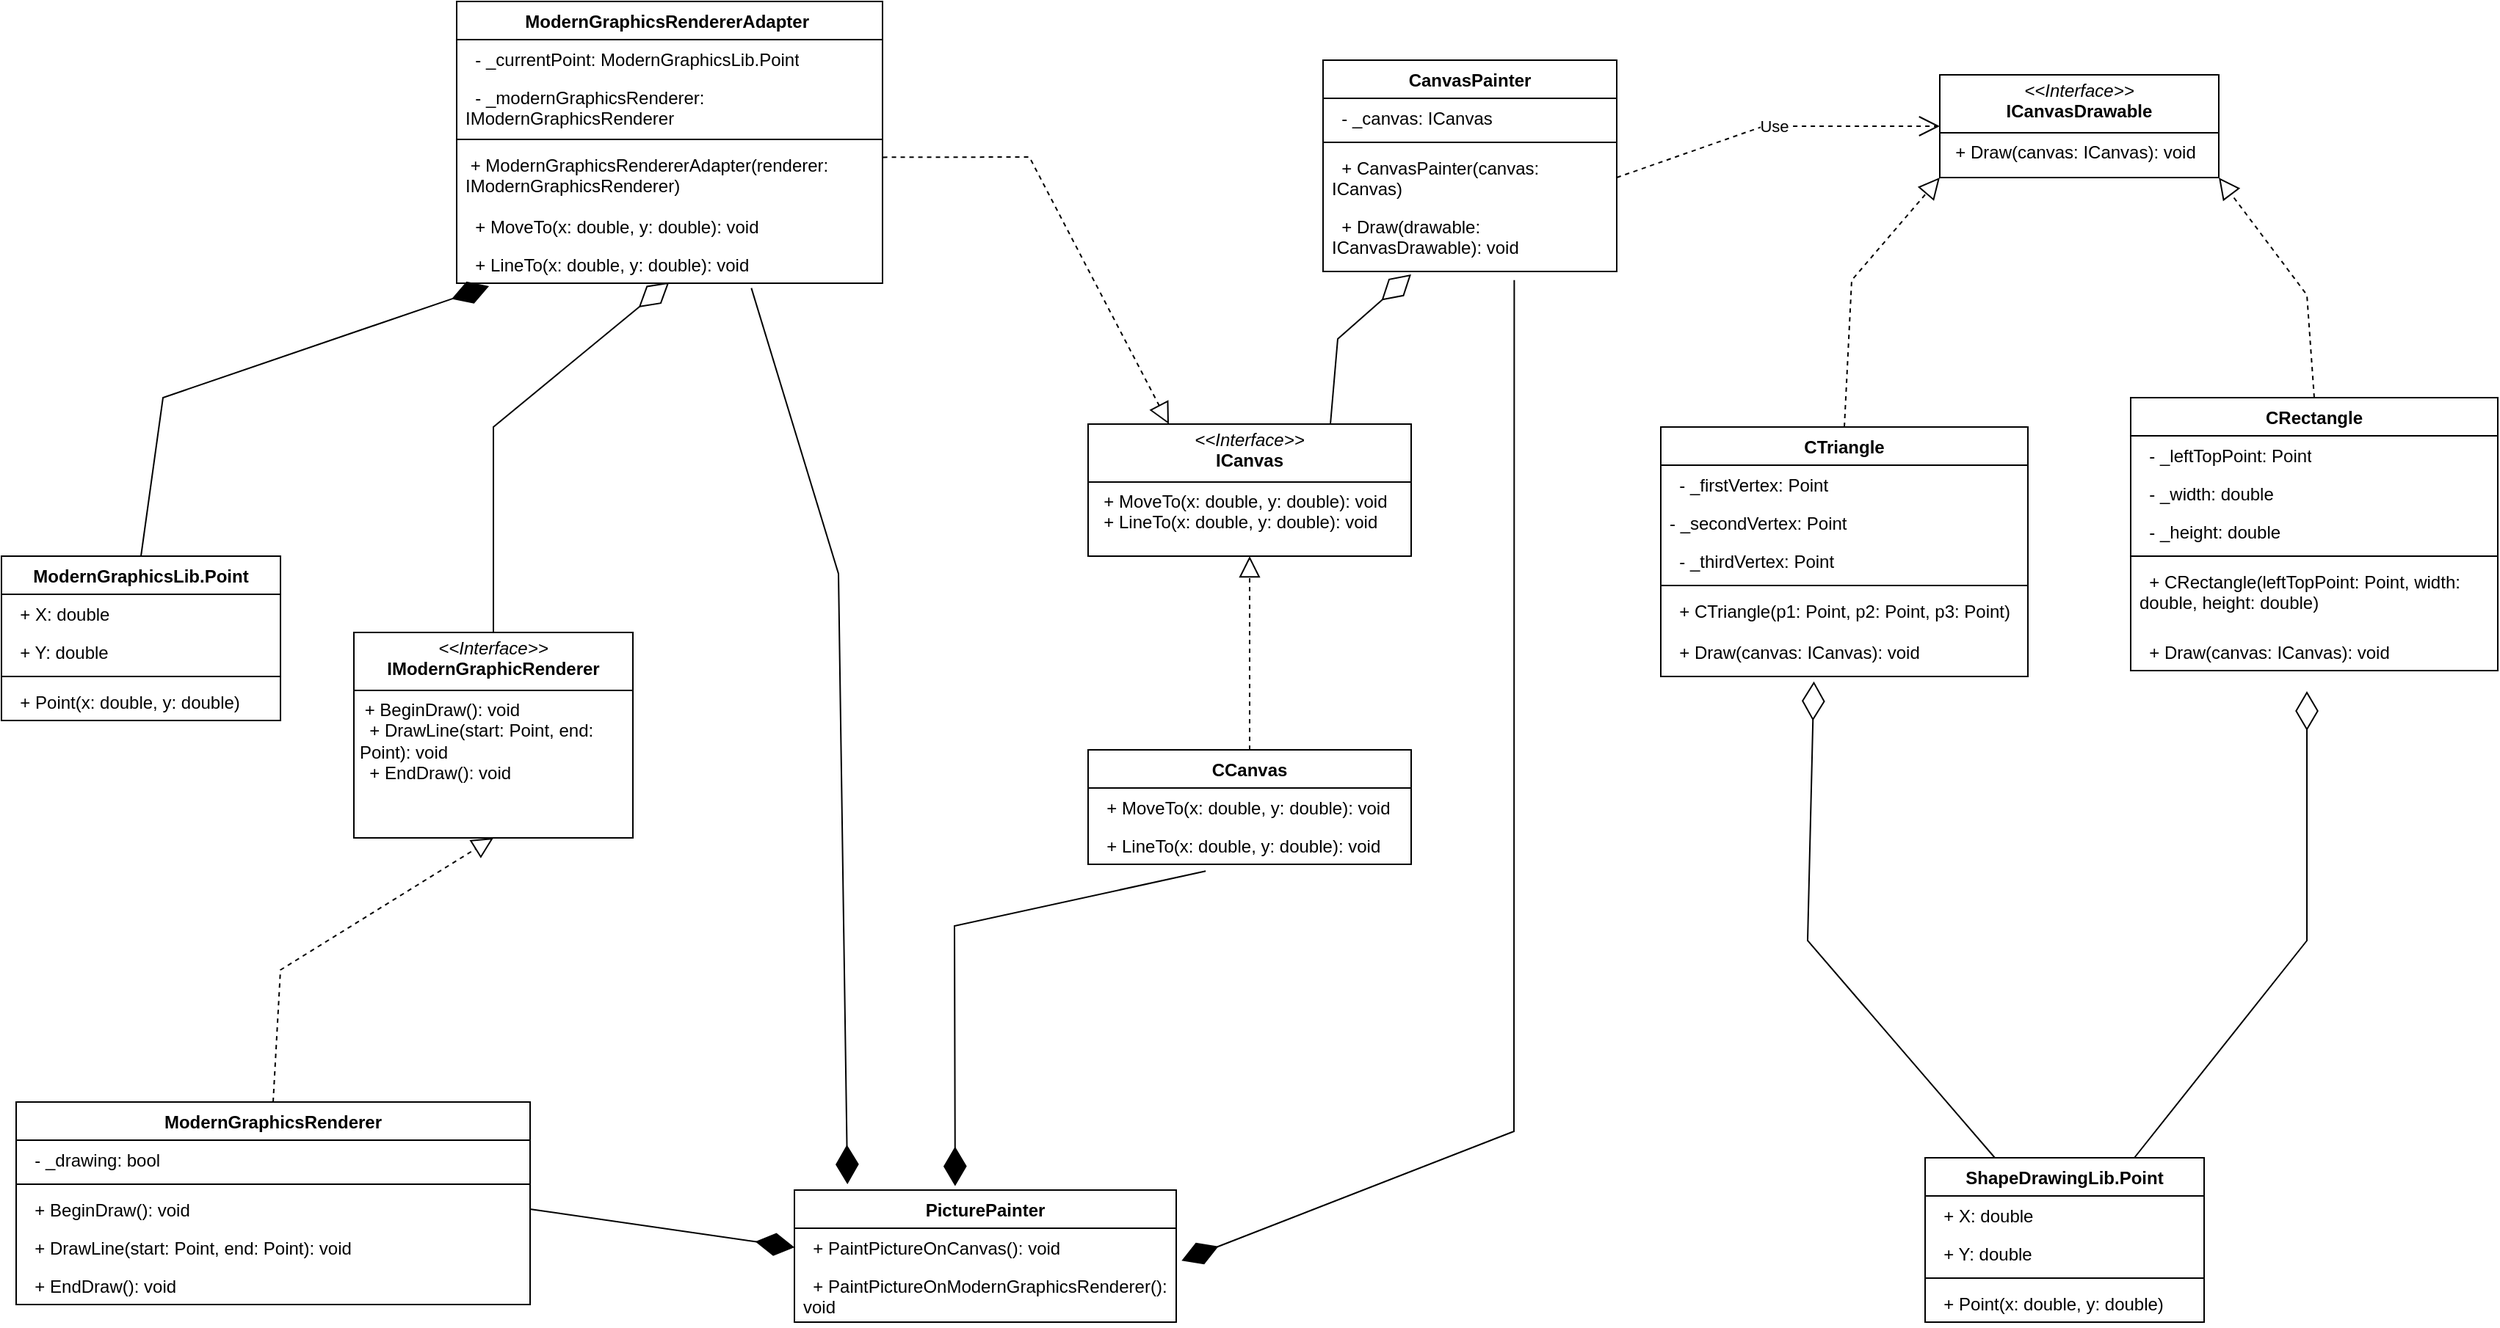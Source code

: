 <mxfile version="26.2.2">
  <diagram name="Страница — 1" id="PhY9HVjGLuqV9rY1AQZw">
    <mxGraphModel dx="3507" dy="3673" grid="1" gridSize="10" guides="1" tooltips="1" connect="1" arrows="1" fold="1" page="1" pageScale="1" pageWidth="827" pageHeight="1169" math="0" shadow="0">
      <root>
        <mxCell id="0" />
        <mxCell id="1" parent="0" />
        <mxCell id="uaMU-dn8yPj3X_pmfBiQ-1" value="&lt;span style=&quot;text-align: left;&quot;&gt;ModernGraphicsRendererAdapter&amp;nbsp;&lt;/span&gt;" style="swimlane;fontStyle=1;align=center;verticalAlign=top;childLayout=stackLayout;horizontal=1;startSize=26;horizontalStack=0;resizeParent=1;resizeParentMax=0;resizeLast=0;collapsible=1;marginBottom=0;whiteSpace=wrap;html=1;" vertex="1" parent="1">
          <mxGeometry x="60" y="-80" width="290" height="192" as="geometry" />
        </mxCell>
        <mxCell id="uaMU-dn8yPj3X_pmfBiQ-2" value="&amp;nbsp; - _currentPoint: ModernGraphicsLib.Point" style="text;strokeColor=none;fillColor=none;align=left;verticalAlign=top;spacingLeft=4;spacingRight=4;overflow=hidden;rotatable=0;points=[[0,0.5],[1,0.5]];portConstraint=eastwest;whiteSpace=wrap;html=1;" vertex="1" parent="uaMU-dn8yPj3X_pmfBiQ-1">
          <mxGeometry y="26" width="290" height="26" as="geometry" />
        </mxCell>
        <mxCell id="uaMU-dn8yPj3X_pmfBiQ-8" value="&amp;nbsp; - _modernGraphicsRenderer: IModernGraphicsRenderer" style="text;strokeColor=none;fillColor=none;align=left;verticalAlign=top;spacingLeft=4;spacingRight=4;overflow=hidden;rotatable=0;points=[[0,0.5],[1,0.5]];portConstraint=eastwest;whiteSpace=wrap;html=1;" vertex="1" parent="uaMU-dn8yPj3X_pmfBiQ-1">
          <mxGeometry y="52" width="290" height="38" as="geometry" />
        </mxCell>
        <mxCell id="uaMU-dn8yPj3X_pmfBiQ-3" value="" style="line;strokeWidth=1;fillColor=none;align=left;verticalAlign=middle;spacingTop=-1;spacingLeft=3;spacingRight=3;rotatable=0;labelPosition=right;points=[];portConstraint=eastwest;strokeColor=inherit;" vertex="1" parent="uaMU-dn8yPj3X_pmfBiQ-1">
          <mxGeometry y="90" width="290" height="8" as="geometry" />
        </mxCell>
        <mxCell id="uaMU-dn8yPj3X_pmfBiQ-4" value="&amp;nbsp;+ ModernGraphicsRendererAdapter(renderer: IModernGraphicsRenderer)" style="text;strokeColor=none;fillColor=none;align=left;verticalAlign=top;spacingLeft=4;spacingRight=4;overflow=hidden;rotatable=0;points=[[0,0.5],[1,0.5]];portConstraint=eastwest;whiteSpace=wrap;html=1;" vertex="1" parent="uaMU-dn8yPj3X_pmfBiQ-1">
          <mxGeometry y="98" width="290" height="42" as="geometry" />
        </mxCell>
        <mxCell id="uaMU-dn8yPj3X_pmfBiQ-6" value="&amp;nbsp; + MoveTo(x: double, y: double): void" style="text;strokeColor=none;fillColor=none;align=left;verticalAlign=top;spacingLeft=4;spacingRight=4;overflow=hidden;rotatable=0;points=[[0,0.5],[1,0.5]];portConstraint=eastwest;whiteSpace=wrap;html=1;" vertex="1" parent="uaMU-dn8yPj3X_pmfBiQ-1">
          <mxGeometry y="140" width="290" height="26" as="geometry" />
        </mxCell>
        <mxCell id="uaMU-dn8yPj3X_pmfBiQ-7" value="&amp;nbsp; + LineTo(x: double, y: double): void" style="text;strokeColor=none;fillColor=none;align=left;verticalAlign=top;spacingLeft=4;spacingRight=4;overflow=hidden;rotatable=0;points=[[0,0.5],[1,0.5]];portConstraint=eastwest;whiteSpace=wrap;html=1;" vertex="1" parent="uaMU-dn8yPj3X_pmfBiQ-1">
          <mxGeometry y="166" width="290" height="26" as="geometry" />
        </mxCell>
        <mxCell id="uaMU-dn8yPj3X_pmfBiQ-10" value="PicturePainter" style="swimlane;fontStyle=1;align=center;verticalAlign=top;childLayout=stackLayout;horizontal=1;startSize=26;horizontalStack=0;resizeParent=1;resizeParentMax=0;resizeLast=0;collapsible=1;marginBottom=0;whiteSpace=wrap;html=1;" vertex="1" parent="1">
          <mxGeometry x="290" y="730" width="260" height="90" as="geometry" />
        </mxCell>
        <mxCell id="uaMU-dn8yPj3X_pmfBiQ-13" value="&amp;nbsp; + PaintPictureOnCanvas(): void" style="text;strokeColor=none;fillColor=none;align=left;verticalAlign=top;spacingLeft=4;spacingRight=4;overflow=hidden;rotatable=0;points=[[0,0.5],[1,0.5]];portConstraint=eastwest;whiteSpace=wrap;html=1;" vertex="1" parent="uaMU-dn8yPj3X_pmfBiQ-10">
          <mxGeometry y="26" width="260" height="26" as="geometry" />
        </mxCell>
        <mxCell id="uaMU-dn8yPj3X_pmfBiQ-14" value="&amp;nbsp; + PaintPictureOnModernGraphicsRenderer(): void" style="text;strokeColor=none;fillColor=none;align=left;verticalAlign=top;spacingLeft=4;spacingRight=4;overflow=hidden;rotatable=0;points=[[0,0.5],[1,0.5]];portConstraint=eastwest;whiteSpace=wrap;html=1;" vertex="1" parent="uaMU-dn8yPj3X_pmfBiQ-10">
          <mxGeometry y="52" width="260" height="38" as="geometry" />
        </mxCell>
        <mxCell id="uaMU-dn8yPj3X_pmfBiQ-21" value="&lt;p style=&quot;margin:0px;margin-top:4px;text-align:center;&quot;&gt;&lt;i&gt;&amp;lt;&amp;lt;Interface&amp;gt;&amp;gt;&lt;/i&gt;&lt;br&gt;&lt;b&gt;ICanvas&lt;/b&gt;&lt;/p&gt;&lt;hr size=&quot;1&quot; style=&quot;border-style:solid;&quot;&gt;&lt;p style=&quot;margin:0px;margin-left:4px;&quot;&gt;&amp;nbsp; + MoveTo(x: double, y: double): void&lt;br&gt;&amp;nbsp; + LineTo(x: double, y: double): void&lt;br style=&quot;padding: 0px; margin: 0px;&quot;&gt;&lt;/p&gt;" style="verticalAlign=top;align=left;overflow=fill;html=1;whiteSpace=wrap;" vertex="1" parent="1">
          <mxGeometry x="490" y="208" width="220" height="90" as="geometry" />
        </mxCell>
        <mxCell id="uaMU-dn8yPj3X_pmfBiQ-22" value="CCanvas" style="swimlane;fontStyle=1;align=center;verticalAlign=top;childLayout=stackLayout;horizontal=1;startSize=26;horizontalStack=0;resizeParent=1;resizeParentMax=0;resizeLast=0;collapsible=1;marginBottom=0;whiteSpace=wrap;html=1;" vertex="1" parent="1">
          <mxGeometry x="490" y="430" width="220" height="78" as="geometry" />
        </mxCell>
        <mxCell id="uaMU-dn8yPj3X_pmfBiQ-25" value="&amp;nbsp; + MoveTo(x: double, y: double): void" style="text;strokeColor=none;fillColor=none;align=left;verticalAlign=top;spacingLeft=4;spacingRight=4;overflow=hidden;rotatable=0;points=[[0,0.5],[1,0.5]];portConstraint=eastwest;whiteSpace=wrap;html=1;" vertex="1" parent="uaMU-dn8yPj3X_pmfBiQ-22">
          <mxGeometry y="26" width="220" height="26" as="geometry" />
        </mxCell>
        <mxCell id="uaMU-dn8yPj3X_pmfBiQ-26" value="&amp;nbsp; + LineTo(x: double, y: double): void" style="text;strokeColor=none;fillColor=none;align=left;verticalAlign=top;spacingLeft=4;spacingRight=4;overflow=hidden;rotatable=0;points=[[0,0.5],[1,0.5]];portConstraint=eastwest;whiteSpace=wrap;html=1;" vertex="1" parent="uaMU-dn8yPj3X_pmfBiQ-22">
          <mxGeometry y="52" width="220" height="26" as="geometry" />
        </mxCell>
        <mxCell id="uaMU-dn8yPj3X_pmfBiQ-28" value="ModernGraphicsLib.Point" style="swimlane;fontStyle=1;align=center;verticalAlign=top;childLayout=stackLayout;horizontal=1;startSize=26;horizontalStack=0;resizeParent=1;resizeParentMax=0;resizeLast=0;collapsible=1;marginBottom=0;whiteSpace=wrap;html=1;" vertex="1" parent="1">
          <mxGeometry x="-250" y="298" width="190" height="112" as="geometry" />
        </mxCell>
        <mxCell id="uaMU-dn8yPj3X_pmfBiQ-29" value="&amp;nbsp; + X: double" style="text;strokeColor=none;fillColor=none;align=left;verticalAlign=top;spacingLeft=4;spacingRight=4;overflow=hidden;rotatable=0;points=[[0,0.5],[1,0.5]];portConstraint=eastwest;whiteSpace=wrap;html=1;" vertex="1" parent="uaMU-dn8yPj3X_pmfBiQ-28">
          <mxGeometry y="26" width="190" height="26" as="geometry" />
        </mxCell>
        <mxCell id="uaMU-dn8yPj3X_pmfBiQ-32" value="&amp;nbsp; + Y: double" style="text;strokeColor=none;fillColor=none;align=left;verticalAlign=top;spacingLeft=4;spacingRight=4;overflow=hidden;rotatable=0;points=[[0,0.5],[1,0.5]];portConstraint=eastwest;whiteSpace=wrap;html=1;" vertex="1" parent="uaMU-dn8yPj3X_pmfBiQ-28">
          <mxGeometry y="52" width="190" height="26" as="geometry" />
        </mxCell>
        <mxCell id="uaMU-dn8yPj3X_pmfBiQ-30" value="" style="line;strokeWidth=1;fillColor=none;align=left;verticalAlign=middle;spacingTop=-1;spacingLeft=3;spacingRight=3;rotatable=0;labelPosition=right;points=[];portConstraint=eastwest;strokeColor=inherit;" vertex="1" parent="uaMU-dn8yPj3X_pmfBiQ-28">
          <mxGeometry y="78" width="190" height="8" as="geometry" />
        </mxCell>
        <mxCell id="uaMU-dn8yPj3X_pmfBiQ-31" value="&amp;nbsp; + Point(x: double, y: double)" style="text;strokeColor=none;fillColor=none;align=left;verticalAlign=top;spacingLeft=4;spacingRight=4;overflow=hidden;rotatable=0;points=[[0,0.5],[1,0.5]];portConstraint=eastwest;whiteSpace=wrap;html=1;" vertex="1" parent="uaMU-dn8yPj3X_pmfBiQ-28">
          <mxGeometry y="86" width="190" height="26" as="geometry" />
        </mxCell>
        <mxCell id="uaMU-dn8yPj3X_pmfBiQ-33" value="&lt;p style=&quot;margin:0px;margin-top:4px;text-align:center;&quot;&gt;&lt;i&gt;&amp;lt;&amp;lt;Interface&amp;gt;&amp;gt;&lt;/i&gt;&lt;br&gt;&lt;b&gt;IModernGraphicRenderer&lt;br&gt;&lt;/b&gt;&lt;/p&gt;&lt;hr size=&quot;1&quot; style=&quot;border-style:solid;&quot;&gt;&lt;p style=&quot;margin:0px;margin-left:4px;&quot;&gt;&amp;nbsp;+ BeginDraw(): void&lt;br style=&quot;padding: 0px; margin: 0px;&quot;&gt;&amp;nbsp; + DrawLine(start: Point, end: Point): void&lt;br style=&quot;padding: 0px; margin: 0px;&quot;&gt;&amp;nbsp; + EndDraw(): void&lt;/p&gt;" style="verticalAlign=top;align=left;overflow=fill;html=1;whiteSpace=wrap;" vertex="1" parent="1">
          <mxGeometry x="-10" y="350" width="190" height="140" as="geometry" />
        </mxCell>
        <mxCell id="uaMU-dn8yPj3X_pmfBiQ-34" value="ModernGraphicsRenderer" style="swimlane;fontStyle=1;align=center;verticalAlign=top;childLayout=stackLayout;horizontal=1;startSize=26;horizontalStack=0;resizeParent=1;resizeParentMax=0;resizeLast=0;collapsible=1;marginBottom=0;whiteSpace=wrap;html=1;" vertex="1" parent="1">
          <mxGeometry x="-240" y="670" width="350" height="138" as="geometry" />
        </mxCell>
        <mxCell id="uaMU-dn8yPj3X_pmfBiQ-35" value="&amp;nbsp; - _drawing: bool" style="text;strokeColor=none;fillColor=none;align=left;verticalAlign=top;spacingLeft=4;spacingRight=4;overflow=hidden;rotatable=0;points=[[0,0.5],[1,0.5]];portConstraint=eastwest;whiteSpace=wrap;html=1;" vertex="1" parent="uaMU-dn8yPj3X_pmfBiQ-34">
          <mxGeometry y="26" width="350" height="26" as="geometry" />
        </mxCell>
        <mxCell id="uaMU-dn8yPj3X_pmfBiQ-36" value="" style="line;strokeWidth=1;fillColor=none;align=left;verticalAlign=middle;spacingTop=-1;spacingLeft=3;spacingRight=3;rotatable=0;labelPosition=right;points=[];portConstraint=eastwest;strokeColor=inherit;" vertex="1" parent="uaMU-dn8yPj3X_pmfBiQ-34">
          <mxGeometry y="52" width="350" height="8" as="geometry" />
        </mxCell>
        <mxCell id="uaMU-dn8yPj3X_pmfBiQ-37" value="&amp;nbsp; + BeginDraw(): void" style="text;strokeColor=none;fillColor=none;align=left;verticalAlign=top;spacingLeft=4;spacingRight=4;overflow=hidden;rotatable=0;points=[[0,0.5],[1,0.5]];portConstraint=eastwest;whiteSpace=wrap;html=1;" vertex="1" parent="uaMU-dn8yPj3X_pmfBiQ-34">
          <mxGeometry y="60" width="350" height="26" as="geometry" />
        </mxCell>
        <mxCell id="uaMU-dn8yPj3X_pmfBiQ-39" value="&amp;nbsp; + DrawLine(start: Point, end: Point): void" style="text;strokeColor=none;fillColor=none;align=left;verticalAlign=top;spacingLeft=4;spacingRight=4;overflow=hidden;rotatable=0;points=[[0,0.5],[1,0.5]];portConstraint=eastwest;whiteSpace=wrap;html=1;" vertex="1" parent="uaMU-dn8yPj3X_pmfBiQ-34">
          <mxGeometry y="86" width="350" height="26" as="geometry" />
        </mxCell>
        <mxCell id="uaMU-dn8yPj3X_pmfBiQ-38" value="&amp;nbsp; + EndDraw(): void" style="text;strokeColor=none;fillColor=none;align=left;verticalAlign=top;spacingLeft=4;spacingRight=4;overflow=hidden;rotatable=0;points=[[0,0.5],[1,0.5]];portConstraint=eastwest;whiteSpace=wrap;html=1;" vertex="1" parent="uaMU-dn8yPj3X_pmfBiQ-34">
          <mxGeometry y="112" width="350" height="26" as="geometry" />
        </mxCell>
        <mxCell id="uaMU-dn8yPj3X_pmfBiQ-40" value="&lt;p style=&quot;margin:0px;margin-top:4px;text-align:center;&quot;&gt;&lt;i&gt;&amp;lt;&amp;lt;Interface&amp;gt;&amp;gt;&lt;/i&gt;&lt;br&gt;&lt;b&gt;ICanvasDrawable&lt;/b&gt;&lt;/p&gt;&lt;hr size=&quot;1&quot; style=&quot;border-style:solid;&quot;&gt;&lt;p style=&quot;margin:0px;margin-left:4px;&quot;&gt;&amp;nbsp; + Draw(canvas: ICanvas): void&lt;br style=&quot;padding: 0px; margin: 0px;&quot;&gt;&lt;/p&gt;" style="verticalAlign=top;align=left;overflow=fill;html=1;whiteSpace=wrap;" vertex="1" parent="1">
          <mxGeometry x="1070" y="-30" width="190" height="70" as="geometry" />
        </mxCell>
        <mxCell id="uaMU-dn8yPj3X_pmfBiQ-47" value="ShapeDrawingLib.Point" style="swimlane;fontStyle=1;align=center;verticalAlign=top;childLayout=stackLayout;horizontal=1;startSize=26;horizontalStack=0;resizeParent=1;resizeParentMax=0;resizeLast=0;collapsible=1;marginBottom=0;whiteSpace=wrap;html=1;" vertex="1" parent="1">
          <mxGeometry x="1060" y="708" width="190" height="112" as="geometry" />
        </mxCell>
        <mxCell id="uaMU-dn8yPj3X_pmfBiQ-48" value="&amp;nbsp; + X: double" style="text;strokeColor=none;fillColor=none;align=left;verticalAlign=top;spacingLeft=4;spacingRight=4;overflow=hidden;rotatable=0;points=[[0,0.5],[1,0.5]];portConstraint=eastwest;whiteSpace=wrap;html=1;" vertex="1" parent="uaMU-dn8yPj3X_pmfBiQ-47">
          <mxGeometry y="26" width="190" height="26" as="geometry" />
        </mxCell>
        <mxCell id="uaMU-dn8yPj3X_pmfBiQ-49" value="&amp;nbsp; + Y: double" style="text;strokeColor=none;fillColor=none;align=left;verticalAlign=top;spacingLeft=4;spacingRight=4;overflow=hidden;rotatable=0;points=[[0,0.5],[1,0.5]];portConstraint=eastwest;whiteSpace=wrap;html=1;" vertex="1" parent="uaMU-dn8yPj3X_pmfBiQ-47">
          <mxGeometry y="52" width="190" height="26" as="geometry" />
        </mxCell>
        <mxCell id="uaMU-dn8yPj3X_pmfBiQ-50" value="" style="line;strokeWidth=1;fillColor=none;align=left;verticalAlign=middle;spacingTop=-1;spacingLeft=3;spacingRight=3;rotatable=0;labelPosition=right;points=[];portConstraint=eastwest;strokeColor=inherit;" vertex="1" parent="uaMU-dn8yPj3X_pmfBiQ-47">
          <mxGeometry y="78" width="190" height="8" as="geometry" />
        </mxCell>
        <mxCell id="uaMU-dn8yPj3X_pmfBiQ-51" value="&amp;nbsp; + Point(x: double, y: double)" style="text;strokeColor=none;fillColor=none;align=left;verticalAlign=top;spacingLeft=4;spacingRight=4;overflow=hidden;rotatable=0;points=[[0,0.5],[1,0.5]];portConstraint=eastwest;whiteSpace=wrap;html=1;" vertex="1" parent="uaMU-dn8yPj3X_pmfBiQ-47">
          <mxGeometry y="86" width="190" height="26" as="geometry" />
        </mxCell>
        <mxCell id="uaMU-dn8yPj3X_pmfBiQ-53" value="CTriangle" style="swimlane;fontStyle=1;align=center;verticalAlign=top;childLayout=stackLayout;horizontal=1;startSize=26;horizontalStack=0;resizeParent=1;resizeParentMax=0;resizeLast=0;collapsible=1;marginBottom=0;whiteSpace=wrap;html=1;" vertex="1" parent="1">
          <mxGeometry x="880" y="210" width="250" height="170" as="geometry" />
        </mxCell>
        <mxCell id="uaMU-dn8yPj3X_pmfBiQ-54" value="&amp;nbsp; - _firstVertex: Point" style="text;strokeColor=none;fillColor=none;align=left;verticalAlign=top;spacingLeft=4;spacingRight=4;overflow=hidden;rotatable=0;points=[[0,0.5],[1,0.5]];portConstraint=eastwest;whiteSpace=wrap;html=1;" vertex="1" parent="uaMU-dn8yPj3X_pmfBiQ-53">
          <mxGeometry y="26" width="250" height="26" as="geometry" />
        </mxCell>
        <mxCell id="uaMU-dn8yPj3X_pmfBiQ-58" value="- _secondVertex: Point" style="text;strokeColor=none;fillColor=none;align=left;verticalAlign=top;spacingLeft=4;spacingRight=4;overflow=hidden;rotatable=0;points=[[0,0.5],[1,0.5]];portConstraint=eastwest;whiteSpace=wrap;html=1;" vertex="1" parent="uaMU-dn8yPj3X_pmfBiQ-53">
          <mxGeometry y="52" width="250" height="26" as="geometry" />
        </mxCell>
        <mxCell id="uaMU-dn8yPj3X_pmfBiQ-57" value="&amp;nbsp; - _thirdVertex: Point" style="text;strokeColor=none;fillColor=none;align=left;verticalAlign=top;spacingLeft=4;spacingRight=4;overflow=hidden;rotatable=0;points=[[0,0.5],[1,0.5]];portConstraint=eastwest;whiteSpace=wrap;html=1;" vertex="1" parent="uaMU-dn8yPj3X_pmfBiQ-53">
          <mxGeometry y="78" width="250" height="26" as="geometry" />
        </mxCell>
        <mxCell id="uaMU-dn8yPj3X_pmfBiQ-55" value="" style="line;strokeWidth=1;fillColor=none;align=left;verticalAlign=middle;spacingTop=-1;spacingLeft=3;spacingRight=3;rotatable=0;labelPosition=right;points=[];portConstraint=eastwest;strokeColor=inherit;" vertex="1" parent="uaMU-dn8yPj3X_pmfBiQ-53">
          <mxGeometry y="104" width="250" height="8" as="geometry" />
        </mxCell>
        <mxCell id="uaMU-dn8yPj3X_pmfBiQ-56" value="&amp;nbsp; + CTriangle(p1: Point, p2: Point, p3: Point)" style="text;strokeColor=none;fillColor=none;align=left;verticalAlign=top;spacingLeft=4;spacingRight=4;overflow=hidden;rotatable=0;points=[[0,0.5],[1,0.5]];portConstraint=eastwest;whiteSpace=wrap;html=1;" vertex="1" parent="uaMU-dn8yPj3X_pmfBiQ-53">
          <mxGeometry y="112" width="250" height="28" as="geometry" />
        </mxCell>
        <mxCell id="uaMU-dn8yPj3X_pmfBiQ-59" value="&amp;nbsp; + Draw(canvas: ICanvas): void" style="text;strokeColor=none;fillColor=none;align=left;verticalAlign=top;spacingLeft=4;spacingRight=4;overflow=hidden;rotatable=0;points=[[0,0.5],[1,0.5]];portConstraint=eastwest;whiteSpace=wrap;html=1;" vertex="1" parent="uaMU-dn8yPj3X_pmfBiQ-53">
          <mxGeometry y="140" width="250" height="30" as="geometry" />
        </mxCell>
        <mxCell id="uaMU-dn8yPj3X_pmfBiQ-60" value="CRectangle" style="swimlane;fontStyle=1;align=center;verticalAlign=top;childLayout=stackLayout;horizontal=1;startSize=26;horizontalStack=0;resizeParent=1;resizeParentMax=0;resizeLast=0;collapsible=1;marginBottom=0;whiteSpace=wrap;html=1;" vertex="1" parent="1">
          <mxGeometry x="1200" y="190" width="250" height="186" as="geometry" />
        </mxCell>
        <mxCell id="uaMU-dn8yPj3X_pmfBiQ-61" value="&amp;nbsp; - _leftTopPoint: Point" style="text;strokeColor=none;fillColor=none;align=left;verticalAlign=top;spacingLeft=4;spacingRight=4;overflow=hidden;rotatable=0;points=[[0,0.5],[1,0.5]];portConstraint=eastwest;whiteSpace=wrap;html=1;" vertex="1" parent="uaMU-dn8yPj3X_pmfBiQ-60">
          <mxGeometry y="26" width="250" height="26" as="geometry" />
        </mxCell>
        <mxCell id="uaMU-dn8yPj3X_pmfBiQ-65" value="&amp;nbsp; - _width: double" style="text;strokeColor=none;fillColor=none;align=left;verticalAlign=top;spacingLeft=4;spacingRight=4;overflow=hidden;rotatable=0;points=[[0,0.5],[1,0.5]];portConstraint=eastwest;whiteSpace=wrap;html=1;" vertex="1" parent="uaMU-dn8yPj3X_pmfBiQ-60">
          <mxGeometry y="52" width="250" height="26" as="geometry" />
        </mxCell>
        <mxCell id="uaMU-dn8yPj3X_pmfBiQ-64" value="&amp;nbsp; - _height: double" style="text;strokeColor=none;fillColor=none;align=left;verticalAlign=top;spacingLeft=4;spacingRight=4;overflow=hidden;rotatable=0;points=[[0,0.5],[1,0.5]];portConstraint=eastwest;whiteSpace=wrap;html=1;" vertex="1" parent="uaMU-dn8yPj3X_pmfBiQ-60">
          <mxGeometry y="78" width="250" height="26" as="geometry" />
        </mxCell>
        <mxCell id="uaMU-dn8yPj3X_pmfBiQ-62" value="" style="line;strokeWidth=1;fillColor=none;align=left;verticalAlign=middle;spacingTop=-1;spacingLeft=3;spacingRight=3;rotatable=0;labelPosition=right;points=[];portConstraint=eastwest;strokeColor=inherit;" vertex="1" parent="uaMU-dn8yPj3X_pmfBiQ-60">
          <mxGeometry y="104" width="250" height="8" as="geometry" />
        </mxCell>
        <mxCell id="uaMU-dn8yPj3X_pmfBiQ-63" value="&amp;nbsp; + CRectangle(leftTopPoint: Point, width: double, height: double)" style="text;strokeColor=none;fillColor=none;align=left;verticalAlign=top;spacingLeft=4;spacingRight=4;overflow=hidden;rotatable=0;points=[[0,0.5],[1,0.5]];portConstraint=eastwest;whiteSpace=wrap;html=1;" vertex="1" parent="uaMU-dn8yPj3X_pmfBiQ-60">
          <mxGeometry y="112" width="250" height="48" as="geometry" />
        </mxCell>
        <mxCell id="uaMU-dn8yPj3X_pmfBiQ-66" value="&amp;nbsp; + Draw(canvas: ICanvas): void" style="text;strokeColor=none;fillColor=none;align=left;verticalAlign=top;spacingLeft=4;spacingRight=4;overflow=hidden;rotatable=0;points=[[0,0.5],[1,0.5]];portConstraint=eastwest;whiteSpace=wrap;html=1;" vertex="1" parent="uaMU-dn8yPj3X_pmfBiQ-60">
          <mxGeometry y="160" width="250" height="26" as="geometry" />
        </mxCell>
        <mxCell id="uaMU-dn8yPj3X_pmfBiQ-67" value="CanvasPainter" style="swimlane;fontStyle=1;align=center;verticalAlign=top;childLayout=stackLayout;horizontal=1;startSize=26;horizontalStack=0;resizeParent=1;resizeParentMax=0;resizeLast=0;collapsible=1;marginBottom=0;whiteSpace=wrap;html=1;" vertex="1" parent="1">
          <mxGeometry x="650" y="-40" width="200" height="144" as="geometry" />
        </mxCell>
        <mxCell id="uaMU-dn8yPj3X_pmfBiQ-68" value="&amp;nbsp; - _canvas: ICanvas" style="text;strokeColor=none;fillColor=none;align=left;verticalAlign=top;spacingLeft=4;spacingRight=4;overflow=hidden;rotatable=0;points=[[0,0.5],[1,0.5]];portConstraint=eastwest;whiteSpace=wrap;html=1;" vertex="1" parent="uaMU-dn8yPj3X_pmfBiQ-67">
          <mxGeometry y="26" width="200" height="26" as="geometry" />
        </mxCell>
        <mxCell id="uaMU-dn8yPj3X_pmfBiQ-69" value="" style="line;strokeWidth=1;fillColor=none;align=left;verticalAlign=middle;spacingTop=-1;spacingLeft=3;spacingRight=3;rotatable=0;labelPosition=right;points=[];portConstraint=eastwest;strokeColor=inherit;" vertex="1" parent="uaMU-dn8yPj3X_pmfBiQ-67">
          <mxGeometry y="52" width="200" height="8" as="geometry" />
        </mxCell>
        <mxCell id="uaMU-dn8yPj3X_pmfBiQ-70" value="&amp;nbsp; + CanvasPainter(canvas: ICanvas)" style="text;strokeColor=none;fillColor=none;align=left;verticalAlign=top;spacingLeft=4;spacingRight=4;overflow=hidden;rotatable=0;points=[[0,0.5],[1,0.5]];portConstraint=eastwest;whiteSpace=wrap;html=1;" vertex="1" parent="uaMU-dn8yPj3X_pmfBiQ-67">
          <mxGeometry y="60" width="200" height="40" as="geometry" />
        </mxCell>
        <mxCell id="uaMU-dn8yPj3X_pmfBiQ-71" value="&amp;nbsp; + Draw(drawable: ICanvasDrawable): void" style="text;strokeColor=none;fillColor=none;align=left;verticalAlign=top;spacingLeft=4;spacingRight=4;overflow=hidden;rotatable=0;points=[[0,0.5],[1,0.5]];portConstraint=eastwest;whiteSpace=wrap;html=1;" vertex="1" parent="uaMU-dn8yPj3X_pmfBiQ-67">
          <mxGeometry y="100" width="200" height="44" as="geometry" />
        </mxCell>
        <mxCell id="uaMU-dn8yPj3X_pmfBiQ-72" value="" style="endArrow=block;dashed=1;endFill=0;endSize=12;html=1;rounded=0;entryX=0.5;entryY=1;entryDx=0;entryDy=0;exitX=0.5;exitY=0;exitDx=0;exitDy=0;" edge="1" parent="1" source="uaMU-dn8yPj3X_pmfBiQ-22" target="uaMU-dn8yPj3X_pmfBiQ-21">
          <mxGeometry width="160" relative="1" as="geometry">
            <mxPoint x="380" y="590" as="sourcePoint" />
            <mxPoint x="540" y="590" as="targetPoint" />
          </mxGeometry>
        </mxCell>
        <mxCell id="uaMU-dn8yPj3X_pmfBiQ-73" value="" style="endArrow=block;dashed=1;endFill=0;endSize=12;html=1;rounded=0;entryX=0.5;entryY=1;entryDx=0;entryDy=0;exitX=0.5;exitY=0;exitDx=0;exitDy=0;" edge="1" parent="1" source="uaMU-dn8yPj3X_pmfBiQ-34" target="uaMU-dn8yPj3X_pmfBiQ-33">
          <mxGeometry width="160" relative="1" as="geometry">
            <mxPoint x="350" y="510" as="sourcePoint" />
            <mxPoint x="545" y="360" as="targetPoint" />
            <Array as="points">
              <mxPoint x="-60" y="580" />
            </Array>
          </mxGeometry>
        </mxCell>
        <mxCell id="uaMU-dn8yPj3X_pmfBiQ-74" value="" style="endArrow=block;dashed=1;endFill=0;endSize=12;html=1;rounded=0;entryX=0.25;entryY=0;entryDx=0;entryDy=0;exitX=1.001;exitY=0.195;exitDx=0;exitDy=0;exitPerimeter=0;" edge="1" parent="1" source="uaMU-dn8yPj3X_pmfBiQ-4" target="uaMU-dn8yPj3X_pmfBiQ-21">
          <mxGeometry width="160" relative="1" as="geometry">
            <mxPoint x="350" y="510" as="sourcePoint" />
            <mxPoint x="545" y="360" as="targetPoint" />
            <Array as="points">
              <mxPoint x="450" y="26" />
            </Array>
          </mxGeometry>
        </mxCell>
        <mxCell id="uaMU-dn8yPj3X_pmfBiQ-75" value="" style="endArrow=block;dashed=1;endFill=0;endSize=12;html=1;rounded=0;entryX=0;entryY=1;entryDx=0;entryDy=0;exitX=0.5;exitY=0;exitDx=0;exitDy=0;" edge="1" parent="1" source="uaMU-dn8yPj3X_pmfBiQ-53" target="uaMU-dn8yPj3X_pmfBiQ-40">
          <mxGeometry width="160" relative="1" as="geometry">
            <mxPoint x="930" y="270" as="sourcePoint" />
            <mxPoint x="965" y="40" as="targetPoint" />
            <Array as="points">
              <mxPoint x="1010" y="110" />
            </Array>
          </mxGeometry>
        </mxCell>
        <mxCell id="uaMU-dn8yPj3X_pmfBiQ-76" value="" style="endArrow=block;dashed=1;endFill=0;endSize=12;html=1;rounded=0;entryX=1;entryY=1;entryDx=0;entryDy=0;exitX=0.5;exitY=0;exitDx=0;exitDy=0;" edge="1" parent="1" source="uaMU-dn8yPj3X_pmfBiQ-60" target="uaMU-dn8yPj3X_pmfBiQ-40">
          <mxGeometry width="160" relative="1" as="geometry">
            <mxPoint x="1210" y="230" as="sourcePoint" />
            <mxPoint x="1305" y="80" as="targetPoint" />
            <Array as="points">
              <mxPoint x="1320" y="120" />
            </Array>
          </mxGeometry>
        </mxCell>
        <mxCell id="uaMU-dn8yPj3X_pmfBiQ-78" value="" style="endArrow=diamondThin;endFill=0;endSize=24;html=1;rounded=0;entryX=0.417;entryY=1.111;entryDx=0;entryDy=0;entryPerimeter=0;exitX=0.25;exitY=0;exitDx=0;exitDy=0;" edge="1" parent="1" source="uaMU-dn8yPj3X_pmfBiQ-47" target="uaMU-dn8yPj3X_pmfBiQ-59">
          <mxGeometry width="160" relative="1" as="geometry">
            <mxPoint x="980" y="610" as="sourcePoint" />
            <mxPoint x="1140" y="610" as="targetPoint" />
            <Array as="points">
              <mxPoint x="980" y="560" />
            </Array>
          </mxGeometry>
        </mxCell>
        <mxCell id="uaMU-dn8yPj3X_pmfBiQ-79" value="" style="endArrow=diamondThin;endFill=0;endSize=24;html=1;rounded=0;exitX=0.75;exitY=0;exitDx=0;exitDy=0;" edge="1" parent="1" source="uaMU-dn8yPj3X_pmfBiQ-47">
          <mxGeometry width="160" relative="1" as="geometry">
            <mxPoint x="1078" y="523" as="sourcePoint" />
            <mxPoint x="1320" y="390" as="targetPoint" />
            <Array as="points">
              <mxPoint x="1320" y="560" />
            </Array>
          </mxGeometry>
        </mxCell>
        <mxCell id="uaMU-dn8yPj3X_pmfBiQ-80" value="" style="endArrow=diamondThin;endFill=0;endSize=24;html=1;rounded=0;entryX=0.3;entryY=1.045;entryDx=0;entryDy=0;exitX=0.75;exitY=0;exitDx=0;exitDy=0;entryPerimeter=0;" edge="1" parent="1" source="uaMU-dn8yPj3X_pmfBiQ-21" target="uaMU-dn8yPj3X_pmfBiQ-71">
          <mxGeometry width="160" relative="1" as="geometry">
            <mxPoint x="300" y="310" as="sourcePoint" />
            <mxPoint x="460" y="310" as="targetPoint" />
            <Array as="points">
              <mxPoint x="660" y="150" />
            </Array>
          </mxGeometry>
        </mxCell>
        <mxCell id="uaMU-dn8yPj3X_pmfBiQ-81" value="Use" style="endArrow=open;endSize=12;dashed=1;html=1;rounded=0;entryX=0;entryY=0.5;entryDx=0;entryDy=0;exitX=1;exitY=0.5;exitDx=0;exitDy=0;" edge="1" parent="1" source="uaMU-dn8yPj3X_pmfBiQ-70" target="uaMU-dn8yPj3X_pmfBiQ-40">
          <mxGeometry width="160" relative="1" as="geometry">
            <mxPoint x="800" y="100" as="sourcePoint" />
            <mxPoint x="960" y="100" as="targetPoint" />
            <Array as="points">
              <mxPoint x="950" y="5" />
            </Array>
          </mxGeometry>
        </mxCell>
        <mxCell id="uaMU-dn8yPj3X_pmfBiQ-83" value="" style="endArrow=diamondThin;endFill=1;endSize=24;html=1;rounded=0;entryX=0.076;entryY=1.077;entryDx=0;entryDy=0;entryPerimeter=0;exitX=0.5;exitY=0;exitDx=0;exitDy=0;" edge="1" parent="1" source="uaMU-dn8yPj3X_pmfBiQ-28" target="uaMU-dn8yPj3X_pmfBiQ-7">
          <mxGeometry width="160" relative="1" as="geometry">
            <mxPoint x="280" y="30" as="sourcePoint" />
            <mxPoint x="440" y="30" as="targetPoint" />
            <Array as="points">
              <mxPoint x="-140" y="190" />
            </Array>
          </mxGeometry>
        </mxCell>
        <mxCell id="uaMU-dn8yPj3X_pmfBiQ-84" value="" style="endArrow=diamondThin;endFill=0;endSize=24;html=1;rounded=0;entryX=0.499;entryY=0.974;entryDx=0;entryDy=0;entryPerimeter=0;exitX=0.5;exitY=0;exitDx=0;exitDy=0;" edge="1" parent="1" source="uaMU-dn8yPj3X_pmfBiQ-33" target="uaMU-dn8yPj3X_pmfBiQ-7">
          <mxGeometry width="160" relative="1" as="geometry">
            <mxPoint x="20" y="480" as="sourcePoint" />
            <mxPoint x="180" y="480" as="targetPoint" />
            <Array as="points">
              <mxPoint x="85" y="210" />
            </Array>
          </mxGeometry>
        </mxCell>
        <mxCell id="uaMU-dn8yPj3X_pmfBiQ-85" value="" style="endArrow=diamondThin;endFill=1;endSize=24;html=1;rounded=0;entryX=0;entryY=0.5;entryDx=0;entryDy=0;exitX=1;exitY=0.5;exitDx=0;exitDy=0;" edge="1" parent="1" source="uaMU-dn8yPj3X_pmfBiQ-37" target="uaMU-dn8yPj3X_pmfBiQ-13">
          <mxGeometry width="160" relative="1" as="geometry">
            <mxPoint x="160" y="640" as="sourcePoint" />
            <mxPoint x="320" y="640" as="targetPoint" />
          </mxGeometry>
        </mxCell>
        <mxCell id="uaMU-dn8yPj3X_pmfBiQ-86" value="" style="endArrow=diamondThin;endFill=1;endSize=24;html=1;rounded=0;entryX=0.139;entryY=-0.044;entryDx=0;entryDy=0;exitX=0.692;exitY=1.128;exitDx=0;exitDy=0;entryPerimeter=0;exitPerimeter=0;" edge="1" parent="1" source="uaMU-dn8yPj3X_pmfBiQ-7" target="uaMU-dn8yPj3X_pmfBiQ-10">
          <mxGeometry width="160" relative="1" as="geometry">
            <mxPoint x="233" y="610" as="sourcePoint" />
            <mxPoint x="413" y="636" as="targetPoint" />
            <Array as="points">
              <mxPoint x="320" y="310" />
            </Array>
          </mxGeometry>
        </mxCell>
        <mxCell id="uaMU-dn8yPj3X_pmfBiQ-87" value="" style="endArrow=diamondThin;endFill=1;endSize=24;html=1;rounded=0;entryX=0.421;entryY=-0.03;entryDx=0;entryDy=0;exitX=0.364;exitY=1.179;exitDx=0;exitDy=0;entryPerimeter=0;exitPerimeter=0;" edge="1" parent="1" source="uaMU-dn8yPj3X_pmfBiQ-26" target="uaMU-dn8yPj3X_pmfBiQ-10">
          <mxGeometry width="160" relative="1" as="geometry">
            <mxPoint x="440" y="119" as="sourcePoint" />
            <mxPoint x="505" y="730" as="targetPoint" />
            <Array as="points">
              <mxPoint x="399" y="550" />
            </Array>
          </mxGeometry>
        </mxCell>
        <mxCell id="uaMU-dn8yPj3X_pmfBiQ-88" value="" style="endArrow=diamondThin;endFill=1;endSize=24;html=1;rounded=0;entryX=1.014;entryY=-0.101;entryDx=0;entryDy=0;exitX=0.651;exitY=1.133;exitDx=0;exitDy=0;entryPerimeter=0;exitPerimeter=0;" edge="1" parent="1" source="uaMU-dn8yPj3X_pmfBiQ-71" target="uaMU-dn8yPj3X_pmfBiQ-14">
          <mxGeometry width="160" relative="1" as="geometry">
            <mxPoint x="841" y="530" as="sourcePoint" />
            <mxPoint x="670" y="744" as="targetPoint" />
            <Array as="points">
              <mxPoint x="780" y="690" />
            </Array>
          </mxGeometry>
        </mxCell>
      </root>
    </mxGraphModel>
  </diagram>
</mxfile>
